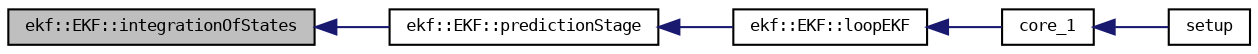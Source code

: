 digraph "ekf::EKF::integrationOfStates"
{
  bgcolor="transparent";
  edge [fontname="DejaVuSansMono",fontsize="8",labelfontname="DejaVuSansMono",labelfontsize="8"];
  node [fontname="DejaVuSansMono",fontsize="8",shape=record];
  rankdir="LR";
  Node27 [label="ekf::EKF::integrationOfStates",height=0.2,width=0.4,color="black", fillcolor="grey75", style="filled", fontcolor="black"];
  Node27 -> Node28 [dir="back",color="midnightblue",fontsize="8",style="solid",fontname="DejaVuSansMono"];
  Node28 [label="ekf::EKF::predictionStage",height=0.2,width=0.4,color="black",URL="$classekf_1_1EKF.html#ae27545818f775f4aa6b999e012a851e3"];
  Node28 -> Node29 [dir="back",color="midnightblue",fontsize="8",style="solid",fontname="DejaVuSansMono"];
  Node29 [label="ekf::EKF::loopEKF",height=0.2,width=0.4,color="black",URL="$classekf_1_1EKF.html#a651814ff64d234394572e2e7c5703a43"];
  Node29 -> Node30 [dir="back",color="midnightblue",fontsize="8",style="solid",fontname="DejaVuSansMono"];
  Node30 [label="core_1",height=0.2,width=0.4,color="black",URL="$main_8cpp.html#aa561fc46a0358a47fa9151f211523ba0"];
  Node30 -> Node31 [dir="back",color="midnightblue",fontsize="8",style="solid",fontname="DejaVuSansMono"];
  Node31 [label="setup",height=0.2,width=0.4,color="black",URL="$main_8cpp.html#a4fc01d736fe50cf5b977f755b675f11d"];
}
